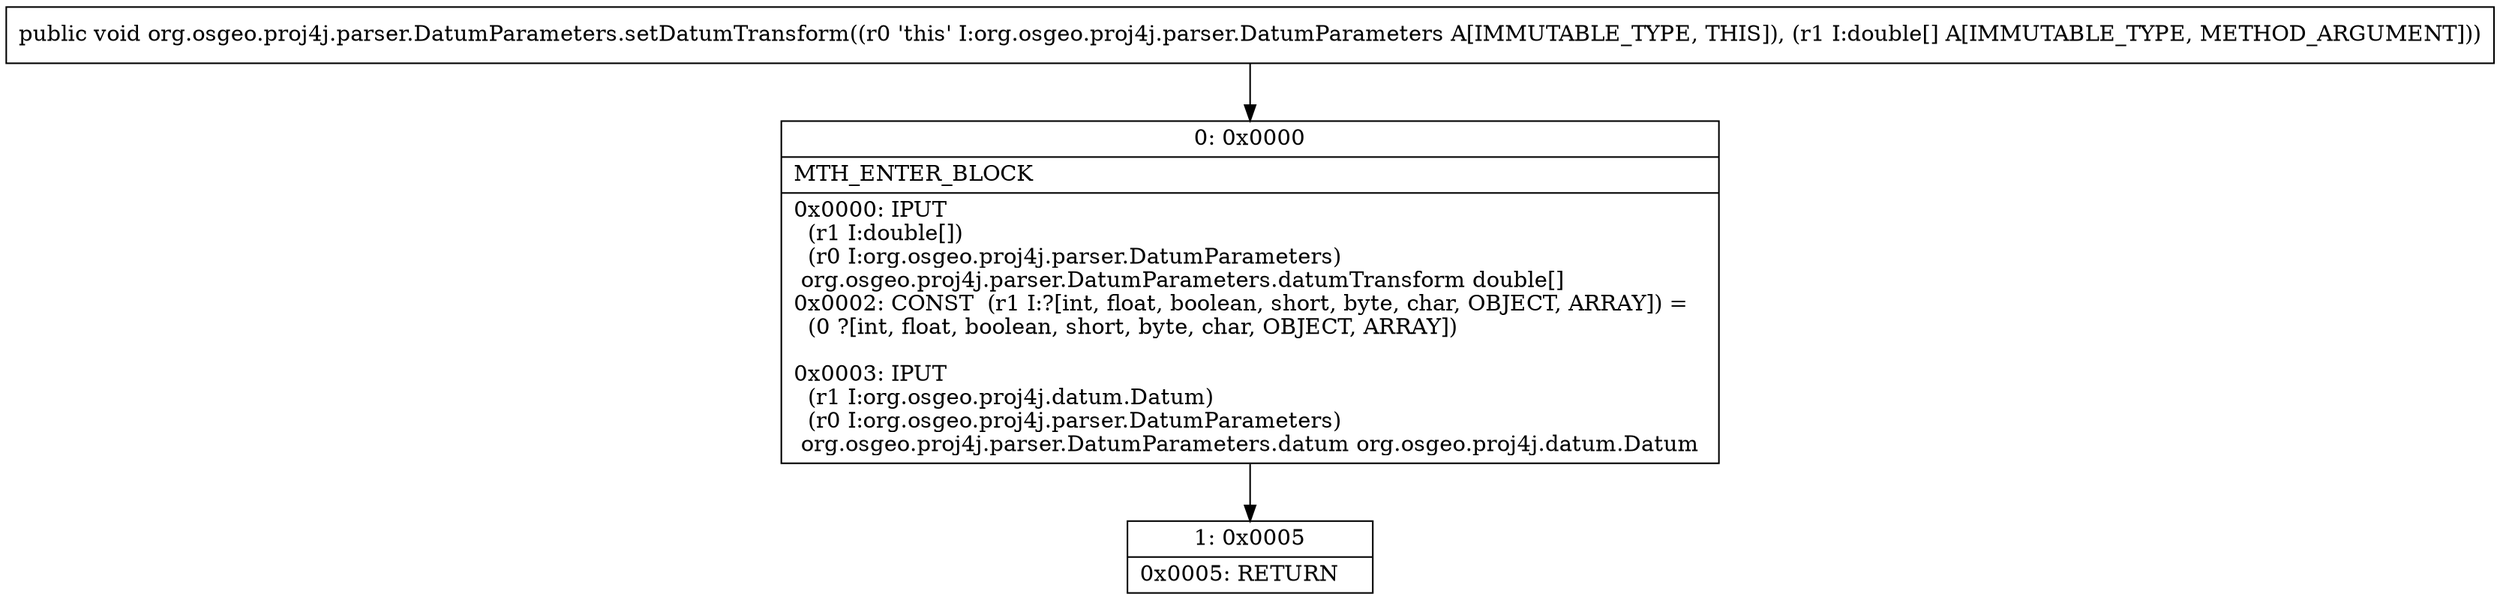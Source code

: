 digraph "CFG fororg.osgeo.proj4j.parser.DatumParameters.setDatumTransform([D)V" {
Node_0 [shape=record,label="{0\:\ 0x0000|MTH_ENTER_BLOCK\l|0x0000: IPUT  \l  (r1 I:double[])\l  (r0 I:org.osgeo.proj4j.parser.DatumParameters)\l org.osgeo.proj4j.parser.DatumParameters.datumTransform double[] \l0x0002: CONST  (r1 I:?[int, float, boolean, short, byte, char, OBJECT, ARRAY]) = \l  (0 ?[int, float, boolean, short, byte, char, OBJECT, ARRAY])\l \l0x0003: IPUT  \l  (r1 I:org.osgeo.proj4j.datum.Datum)\l  (r0 I:org.osgeo.proj4j.parser.DatumParameters)\l org.osgeo.proj4j.parser.DatumParameters.datum org.osgeo.proj4j.datum.Datum \l}"];
Node_1 [shape=record,label="{1\:\ 0x0005|0x0005: RETURN   \l}"];
MethodNode[shape=record,label="{public void org.osgeo.proj4j.parser.DatumParameters.setDatumTransform((r0 'this' I:org.osgeo.proj4j.parser.DatumParameters A[IMMUTABLE_TYPE, THIS]), (r1 I:double[] A[IMMUTABLE_TYPE, METHOD_ARGUMENT])) }"];
MethodNode -> Node_0;
Node_0 -> Node_1;
}

